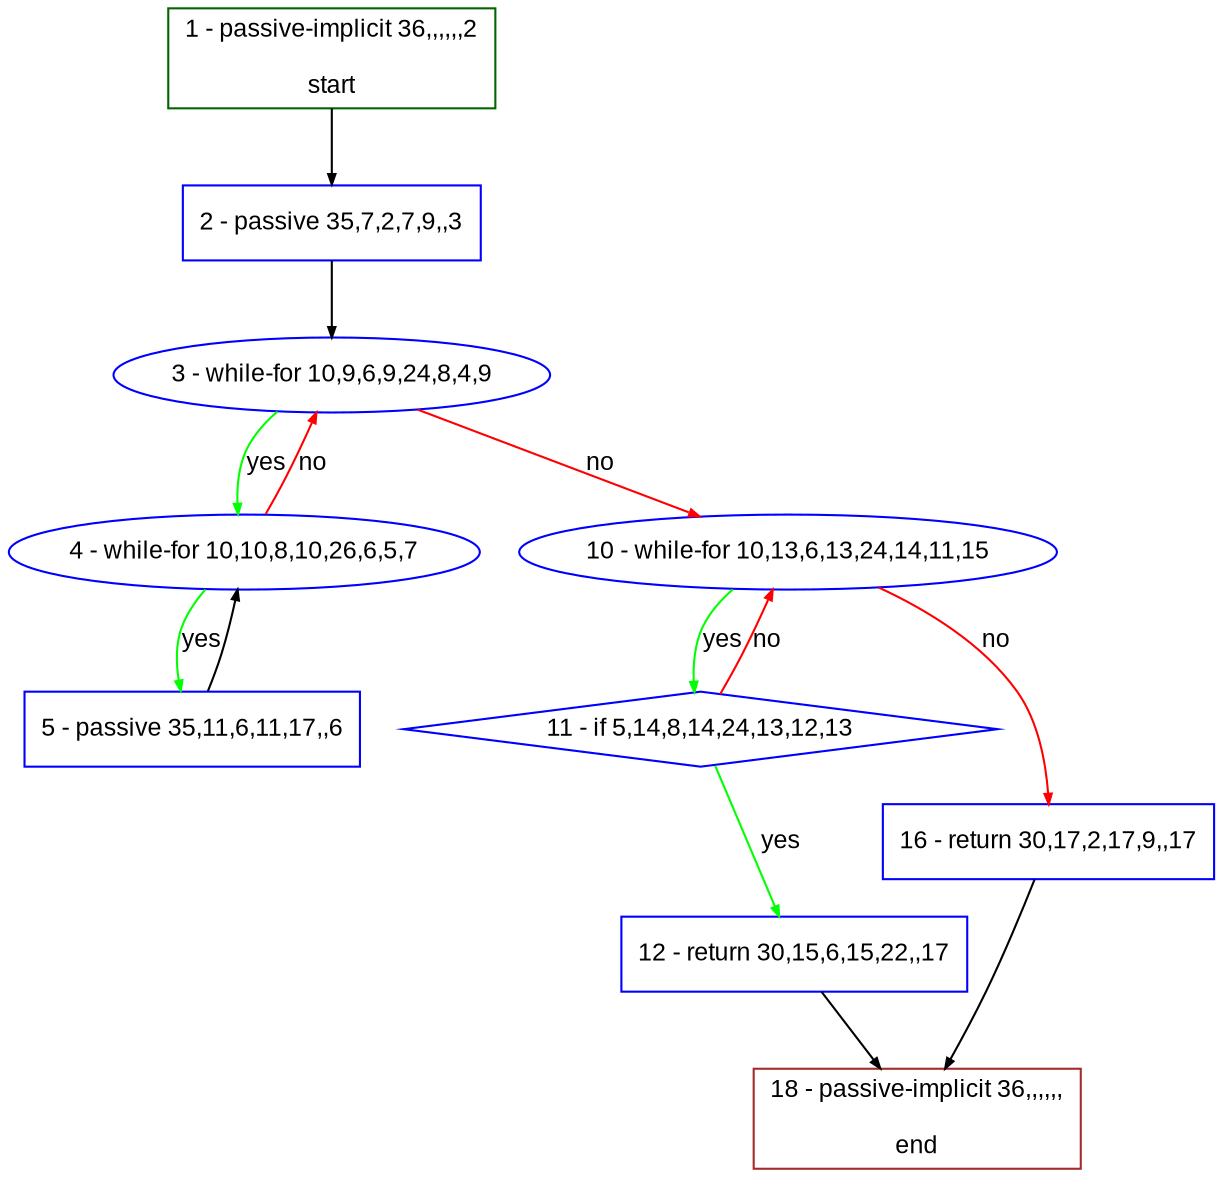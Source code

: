 digraph "" {
  graph [bgcolor="white", fillcolor="#FFFFCC", pack="true", packmode="clust", fontname="Arial", label="", fontsize="12", compound="true", style="rounded,filled"];
  node [node_initialized="no", fillcolor="white", fontname="Arial", label="", color="grey", fontsize="12", fixedsize="false", compound="true", shape="rectangle", style="filled"];
  edge [arrowtail="none", lhead="", fontcolor="black", fontname="Arial", label="", color="black", fontsize="12", arrowhead="normal", arrowsize="0.5", compound="true", ltail="", dir="forward"];
  __N1 [fillcolor="#ffffff", label="2 - passive 35,7,2,7,9,,3", color="#0000ff", shape="box", style="filled"];
  __N2 [fillcolor="#ffffff", label="1 - passive-implicit 36,,,,,,2\n\nstart", color="#006400", shape="box", style="filled"];
  __N3 [fillcolor="#ffffff", label="3 - while-for 10,9,6,9,24,8,4,9", color="#0000ff", shape="oval", style="filled"];
  __N4 [fillcolor="#ffffff", label="4 - while-for 10,10,8,10,26,6,5,7", color="#0000ff", shape="oval", style="filled"];
  __N5 [fillcolor="#ffffff", label="10 - while-for 10,13,6,13,24,14,11,15", color="#0000ff", shape="oval", style="filled"];
  __N6 [fillcolor="#ffffff", label="5 - passive 35,11,6,11,17,,6", color="#0000ff", shape="box", style="filled"];
  __N7 [fillcolor="#ffffff", label="11 - if 5,14,8,14,24,13,12,13", color="#0000ff", shape="diamond", style="filled"];
  __N8 [fillcolor="#ffffff", label="16 - return 30,17,2,17,9,,17", color="#0000ff", shape="box", style="filled"];
  __N9 [fillcolor="#ffffff", label="12 - return 30,15,6,15,22,,17", color="#0000ff", shape="box", style="filled"];
  __N10 [fillcolor="#ffffff", label="18 - passive-implicit 36,,,,,,\n\nend", color="#a52a2a", shape="box", style="filled"];
  __N2 -> __N1 [arrowtail="none", color="#000000", label="", arrowhead="normal", dir="forward"];
  __N1 -> __N3 [arrowtail="none", color="#000000", label="", arrowhead="normal", dir="forward"];
  __N3 -> __N4 [arrowtail="none", color="#00ff00", label="yes", arrowhead="normal", dir="forward"];
  __N4 -> __N3 [arrowtail="none", color="#ff0000", label="no", arrowhead="normal", dir="forward"];
  __N3 -> __N5 [arrowtail="none", color="#ff0000", label="no", arrowhead="normal", dir="forward"];
  __N4 -> __N6 [arrowtail="none", color="#00ff00", label="yes", arrowhead="normal", dir="forward"];
  __N6 -> __N4 [arrowtail="none", color="#000000", label="", arrowhead="normal", dir="forward"];
  __N5 -> __N7 [arrowtail="none", color="#00ff00", label="yes", arrowhead="normal", dir="forward"];
  __N7 -> __N5 [arrowtail="none", color="#ff0000", label="no", arrowhead="normal", dir="forward"];
  __N5 -> __N8 [arrowtail="none", color="#ff0000", label="no", arrowhead="normal", dir="forward"];
  __N7 -> __N9 [arrowtail="none", color="#00ff00", label="yes", arrowhead="normal", dir="forward"];
  __N9 -> __N10 [arrowtail="none", color="#000000", label="", arrowhead="normal", dir="forward"];
  __N8 -> __N10 [arrowtail="none", color="#000000", label="", arrowhead="normal", dir="forward"];
}
